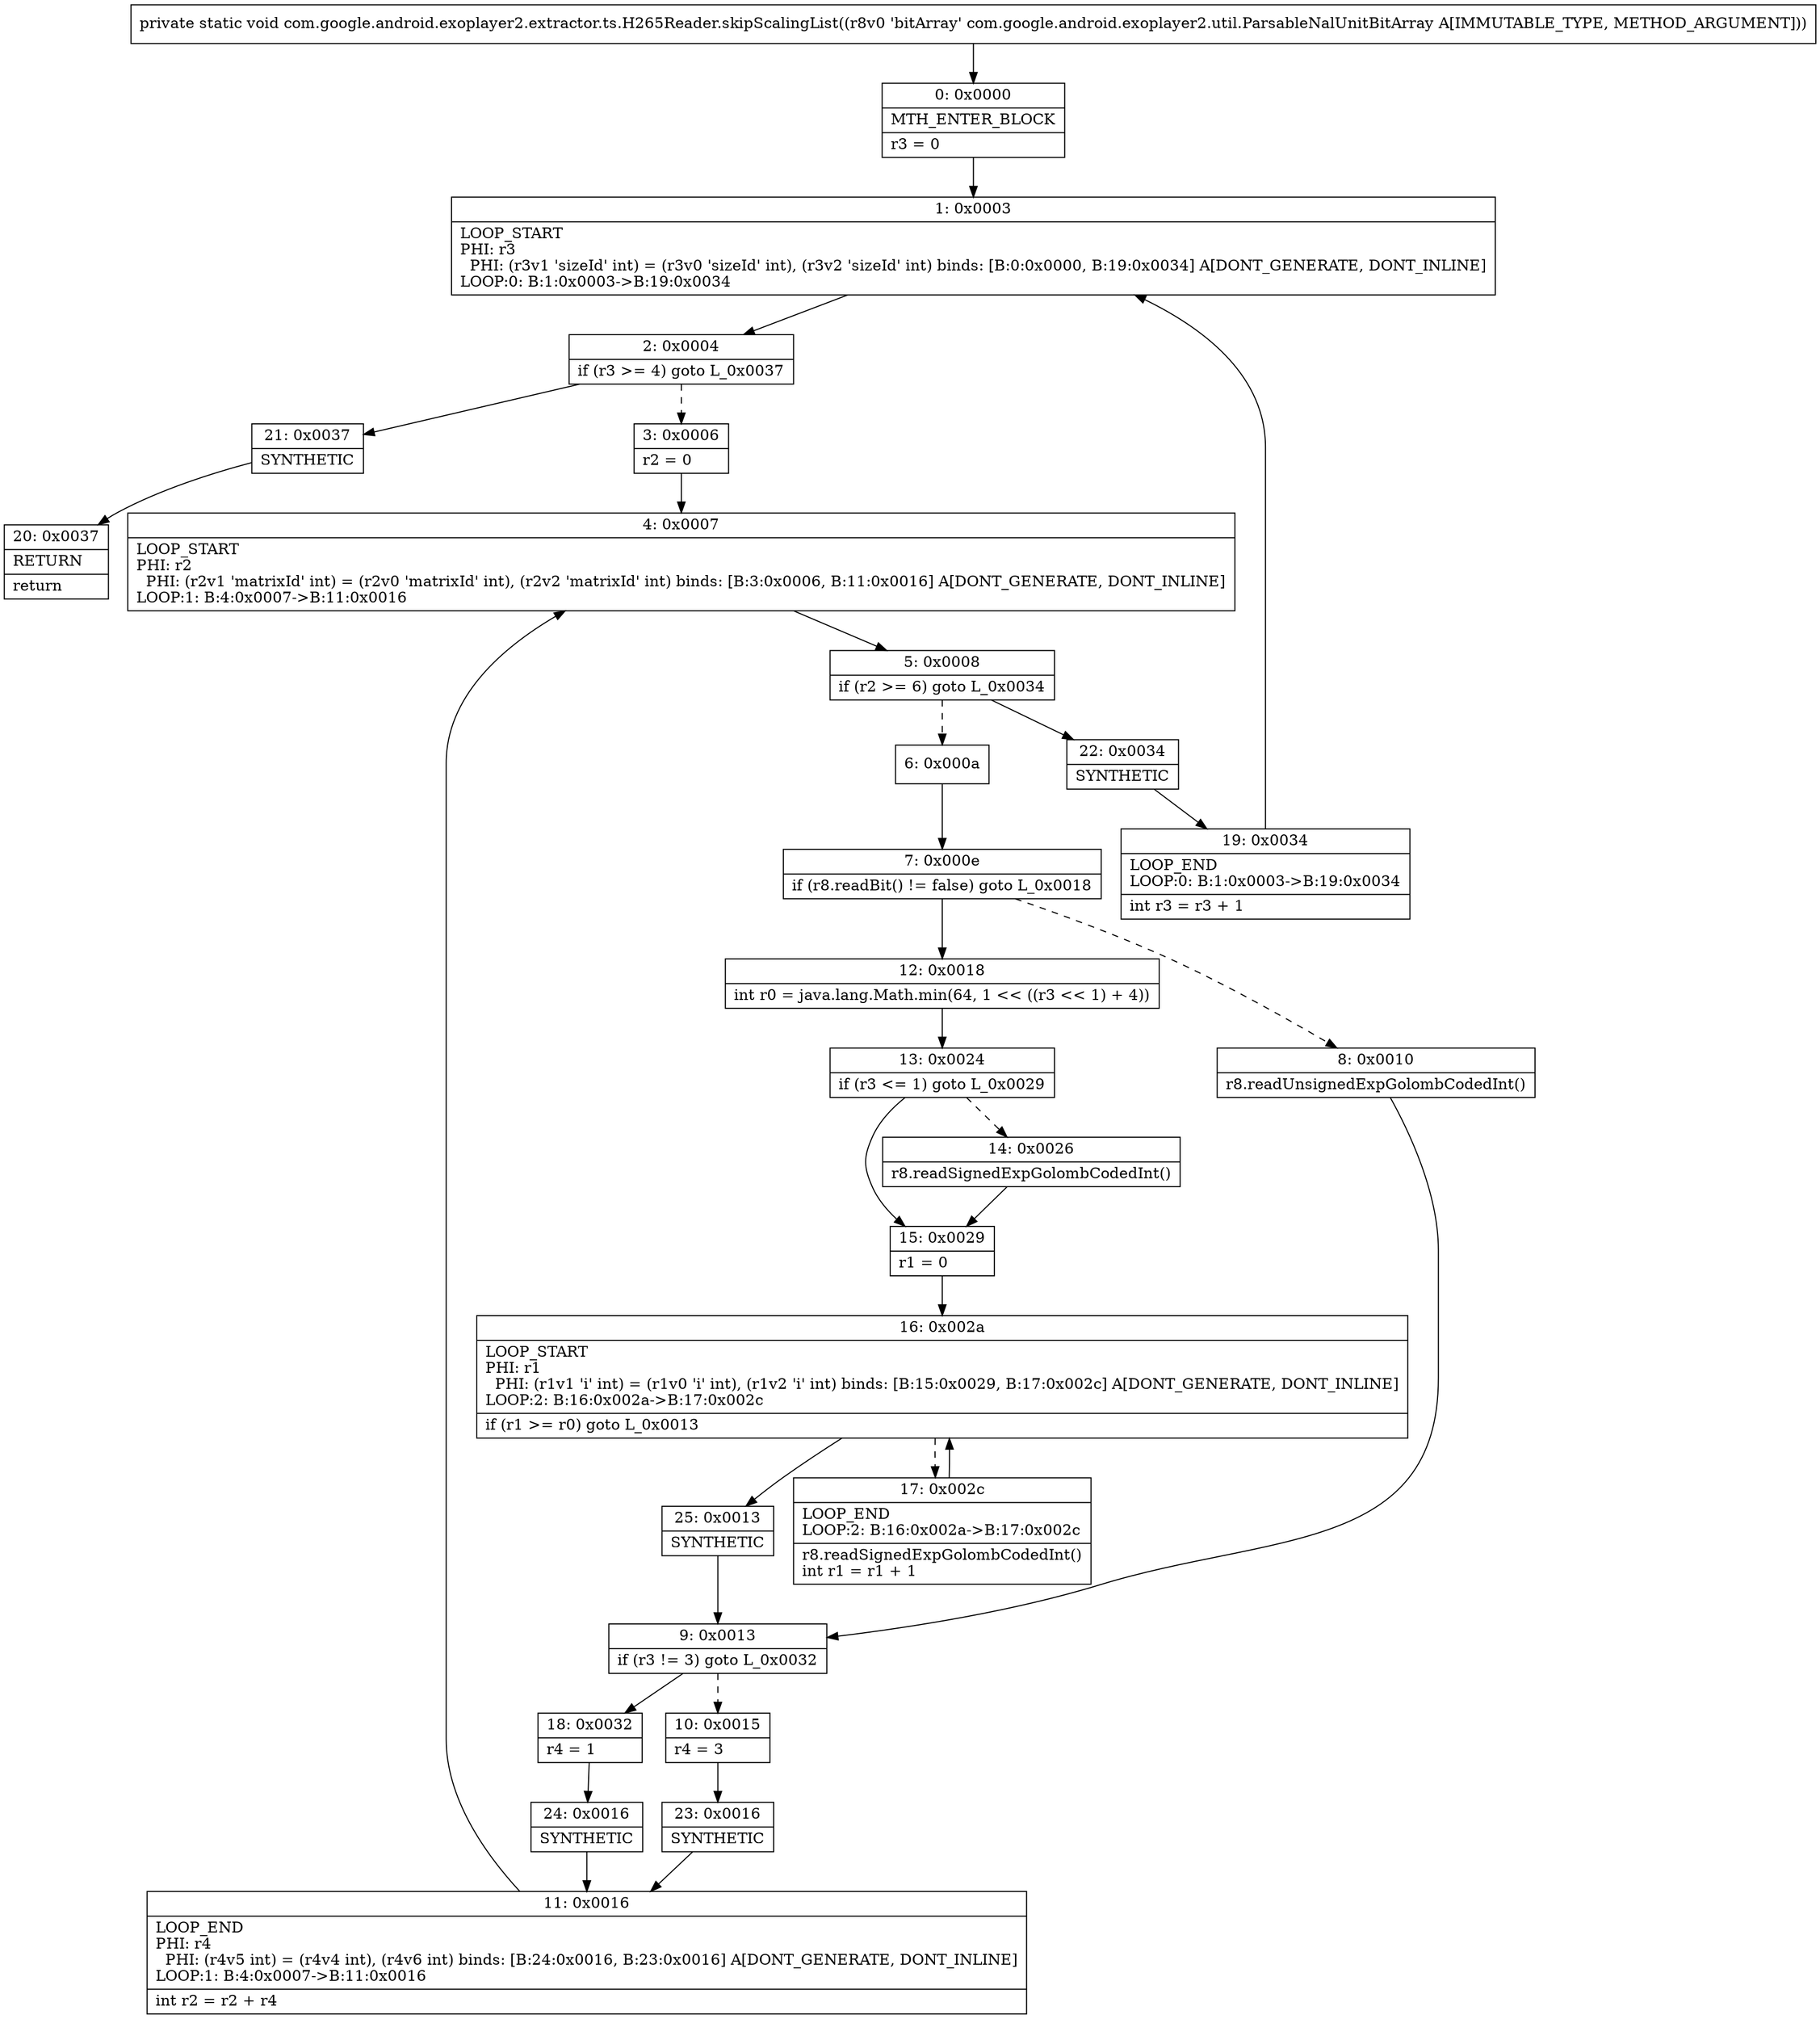 digraph "CFG forcom.google.android.exoplayer2.extractor.ts.H265Reader.skipScalingList(Lcom\/google\/android\/exoplayer2\/util\/ParsableNalUnitBitArray;)V" {
Node_0 [shape=record,label="{0\:\ 0x0000|MTH_ENTER_BLOCK\l|r3 = 0\l}"];
Node_1 [shape=record,label="{1\:\ 0x0003|LOOP_START\lPHI: r3 \l  PHI: (r3v1 'sizeId' int) = (r3v0 'sizeId' int), (r3v2 'sizeId' int) binds: [B:0:0x0000, B:19:0x0034] A[DONT_GENERATE, DONT_INLINE]\lLOOP:0: B:1:0x0003\-\>B:19:0x0034\l}"];
Node_2 [shape=record,label="{2\:\ 0x0004|if (r3 \>= 4) goto L_0x0037\l}"];
Node_3 [shape=record,label="{3\:\ 0x0006|r2 = 0\l}"];
Node_4 [shape=record,label="{4\:\ 0x0007|LOOP_START\lPHI: r2 \l  PHI: (r2v1 'matrixId' int) = (r2v0 'matrixId' int), (r2v2 'matrixId' int) binds: [B:3:0x0006, B:11:0x0016] A[DONT_GENERATE, DONT_INLINE]\lLOOP:1: B:4:0x0007\-\>B:11:0x0016\l}"];
Node_5 [shape=record,label="{5\:\ 0x0008|if (r2 \>= 6) goto L_0x0034\l}"];
Node_6 [shape=record,label="{6\:\ 0x000a}"];
Node_7 [shape=record,label="{7\:\ 0x000e|if (r8.readBit() != false) goto L_0x0018\l}"];
Node_8 [shape=record,label="{8\:\ 0x0010|r8.readUnsignedExpGolombCodedInt()\l}"];
Node_9 [shape=record,label="{9\:\ 0x0013|if (r3 != 3) goto L_0x0032\l}"];
Node_10 [shape=record,label="{10\:\ 0x0015|r4 = 3\l}"];
Node_11 [shape=record,label="{11\:\ 0x0016|LOOP_END\lPHI: r4 \l  PHI: (r4v5 int) = (r4v4 int), (r4v6 int) binds: [B:24:0x0016, B:23:0x0016] A[DONT_GENERATE, DONT_INLINE]\lLOOP:1: B:4:0x0007\-\>B:11:0x0016\l|int r2 = r2 + r4\l}"];
Node_12 [shape=record,label="{12\:\ 0x0018|int r0 = java.lang.Math.min(64, 1 \<\< ((r3 \<\< 1) + 4))\l}"];
Node_13 [shape=record,label="{13\:\ 0x0024|if (r3 \<= 1) goto L_0x0029\l}"];
Node_14 [shape=record,label="{14\:\ 0x0026|r8.readSignedExpGolombCodedInt()\l}"];
Node_15 [shape=record,label="{15\:\ 0x0029|r1 = 0\l}"];
Node_16 [shape=record,label="{16\:\ 0x002a|LOOP_START\lPHI: r1 \l  PHI: (r1v1 'i' int) = (r1v0 'i' int), (r1v2 'i' int) binds: [B:15:0x0029, B:17:0x002c] A[DONT_GENERATE, DONT_INLINE]\lLOOP:2: B:16:0x002a\-\>B:17:0x002c\l|if (r1 \>= r0) goto L_0x0013\l}"];
Node_17 [shape=record,label="{17\:\ 0x002c|LOOP_END\lLOOP:2: B:16:0x002a\-\>B:17:0x002c\l|r8.readSignedExpGolombCodedInt()\lint r1 = r1 + 1\l}"];
Node_18 [shape=record,label="{18\:\ 0x0032|r4 = 1\l}"];
Node_19 [shape=record,label="{19\:\ 0x0034|LOOP_END\lLOOP:0: B:1:0x0003\-\>B:19:0x0034\l|int r3 = r3 + 1\l}"];
Node_20 [shape=record,label="{20\:\ 0x0037|RETURN\l|return\l}"];
Node_21 [shape=record,label="{21\:\ 0x0037|SYNTHETIC\l}"];
Node_22 [shape=record,label="{22\:\ 0x0034|SYNTHETIC\l}"];
Node_23 [shape=record,label="{23\:\ 0x0016|SYNTHETIC\l}"];
Node_24 [shape=record,label="{24\:\ 0x0016|SYNTHETIC\l}"];
Node_25 [shape=record,label="{25\:\ 0x0013|SYNTHETIC\l}"];
MethodNode[shape=record,label="{private static void com.google.android.exoplayer2.extractor.ts.H265Reader.skipScalingList((r8v0 'bitArray' com.google.android.exoplayer2.util.ParsableNalUnitBitArray A[IMMUTABLE_TYPE, METHOD_ARGUMENT])) }"];
MethodNode -> Node_0;
Node_0 -> Node_1;
Node_1 -> Node_2;
Node_2 -> Node_3[style=dashed];
Node_2 -> Node_21;
Node_3 -> Node_4;
Node_4 -> Node_5;
Node_5 -> Node_6[style=dashed];
Node_5 -> Node_22;
Node_6 -> Node_7;
Node_7 -> Node_8[style=dashed];
Node_7 -> Node_12;
Node_8 -> Node_9;
Node_9 -> Node_10[style=dashed];
Node_9 -> Node_18;
Node_10 -> Node_23;
Node_11 -> Node_4;
Node_12 -> Node_13;
Node_13 -> Node_14[style=dashed];
Node_13 -> Node_15;
Node_14 -> Node_15;
Node_15 -> Node_16;
Node_16 -> Node_17[style=dashed];
Node_16 -> Node_25;
Node_17 -> Node_16;
Node_18 -> Node_24;
Node_19 -> Node_1;
Node_21 -> Node_20;
Node_22 -> Node_19;
Node_23 -> Node_11;
Node_24 -> Node_11;
Node_25 -> Node_9;
}

